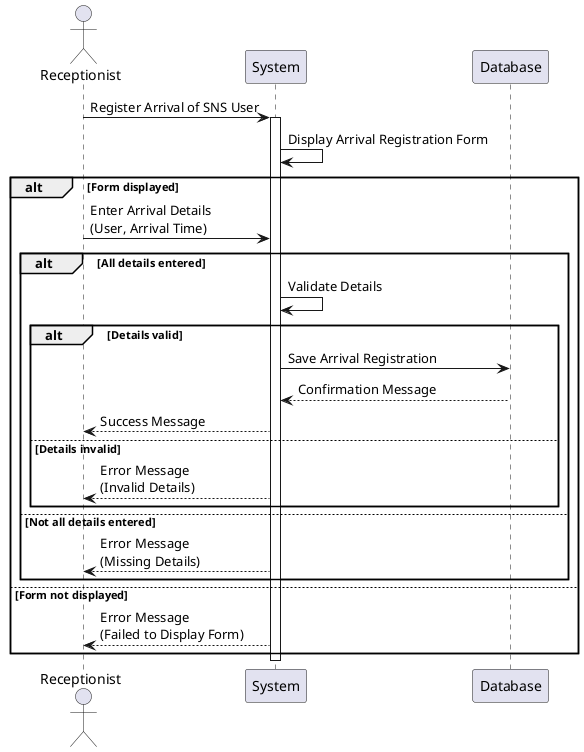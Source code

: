 @startuml
actor Receptionist as Reception

Reception -> System: Register Arrival of SNS User
activate System

System -> System: Display Arrival Registration Form
alt Form displayed
    Reception -> System: Enter Arrival Details\n(User, Arrival Time)
    alt All details entered
        System -> System: Validate Details
        alt Details valid
            System -> Database: Save Arrival Registration
            Database --> System: Confirmation Message
            System --> Reception: Success Message
        else Details invalid
            System --> Reception: Error Message\n(Invalid Details)
        end
    else Not all details entered
        System --> Reception: Error Message\n(Missing Details)
    end
else Form not displayed
    System --> Reception: Error Message\n(Failed to Display Form)
end

deactivate System
@enduml

